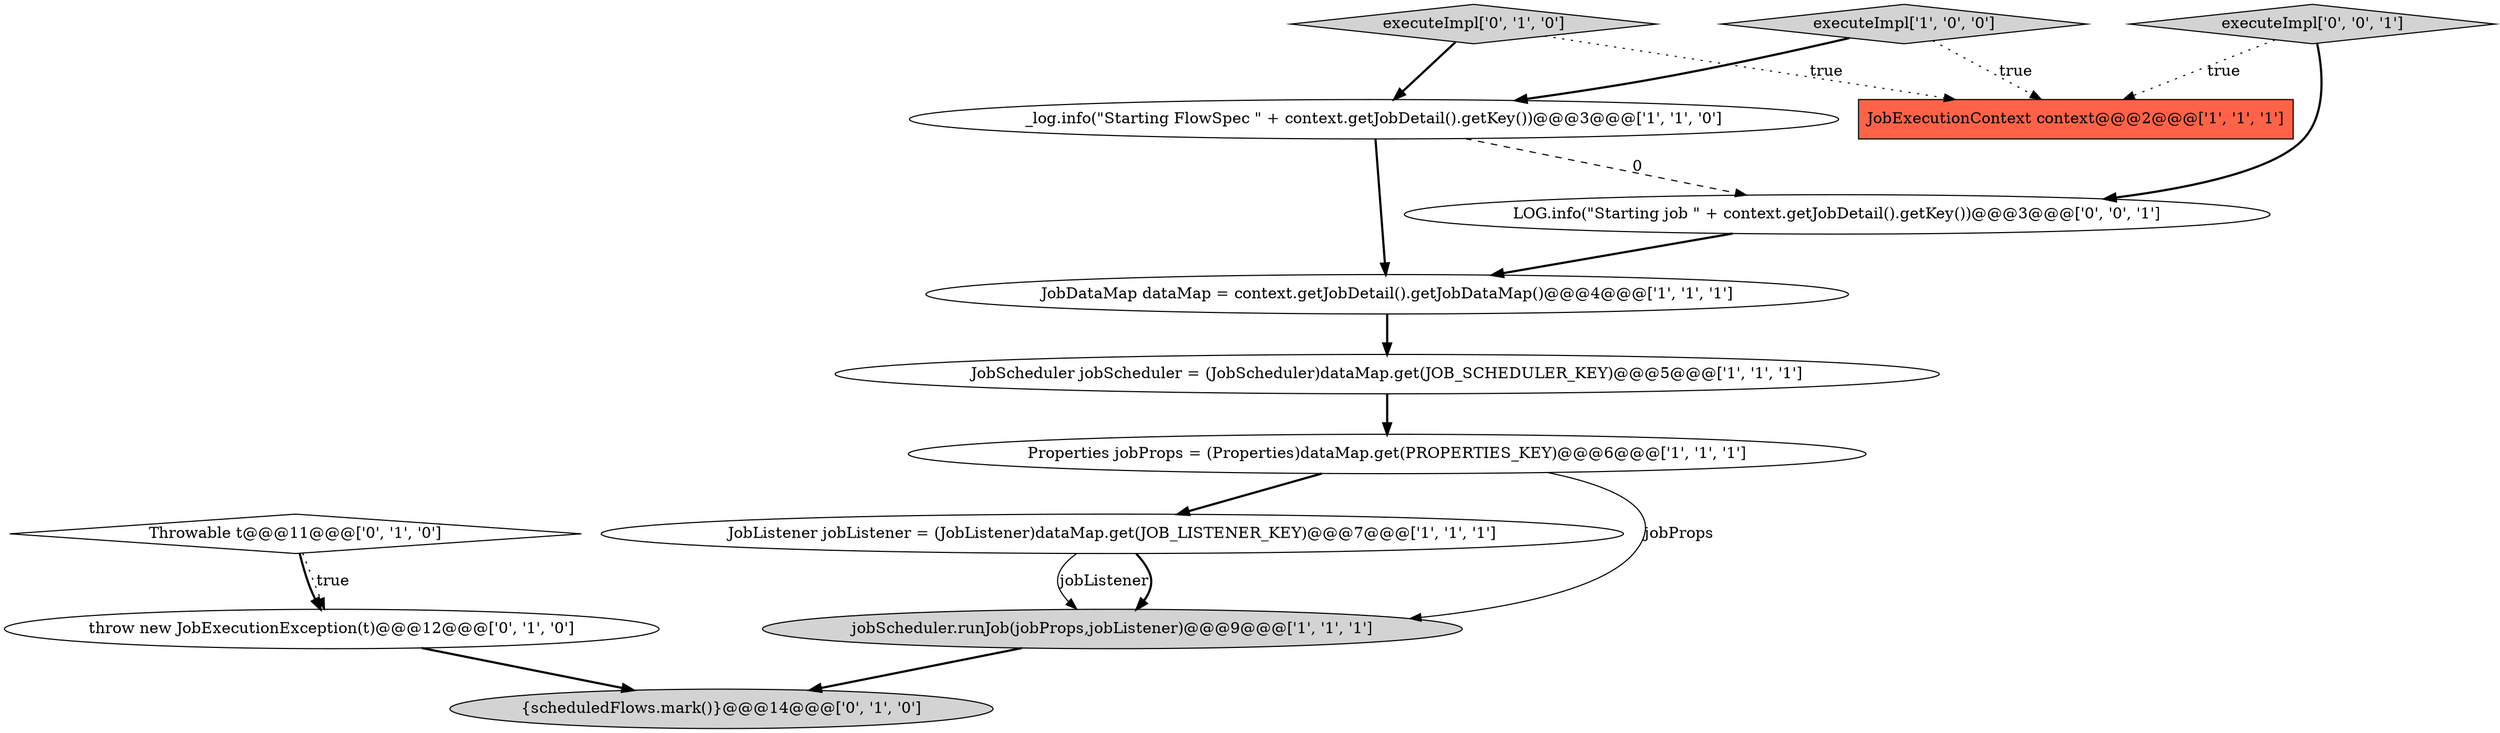digraph {
0 [style = filled, label = "executeImpl['1', '0', '0']", fillcolor = lightgray, shape = diamond image = "AAA0AAABBB1BBB"];
5 [style = filled, label = "Properties jobProps = (Properties)dataMap.get(PROPERTIES_KEY)@@@6@@@['1', '1', '1']", fillcolor = white, shape = ellipse image = "AAA0AAABBB1BBB"];
4 [style = filled, label = "JobScheduler jobScheduler = (JobScheduler)dataMap.get(JOB_SCHEDULER_KEY)@@@5@@@['1', '1', '1']", fillcolor = white, shape = ellipse image = "AAA0AAABBB1BBB"];
9 [style = filled, label = "{scheduledFlows.mark()}@@@14@@@['0', '1', '0']", fillcolor = lightgray, shape = ellipse image = "AAA1AAABBB2BBB"];
10 [style = filled, label = "throw new JobExecutionException(t)@@@12@@@['0', '1', '0']", fillcolor = white, shape = ellipse image = "AAA0AAABBB2BBB"];
13 [style = filled, label = "LOG.info(\"Starting job \" + context.getJobDetail().getKey())@@@3@@@['0', '0', '1']", fillcolor = white, shape = ellipse image = "AAA0AAABBB3BBB"];
12 [style = filled, label = "executeImpl['0', '0', '1']", fillcolor = lightgray, shape = diamond image = "AAA0AAABBB3BBB"];
2 [style = filled, label = "jobScheduler.runJob(jobProps,jobListener)@@@9@@@['1', '1', '1']", fillcolor = lightgray, shape = ellipse image = "AAA0AAABBB1BBB"];
6 [style = filled, label = "_log.info(\"Starting FlowSpec \" + context.getJobDetail().getKey())@@@3@@@['1', '1', '0']", fillcolor = white, shape = ellipse image = "AAA0AAABBB1BBB"];
11 [style = filled, label = "Throwable t@@@11@@@['0', '1', '0']", fillcolor = white, shape = diamond image = "AAA0AAABBB2BBB"];
7 [style = filled, label = "JobDataMap dataMap = context.getJobDetail().getJobDataMap()@@@4@@@['1', '1', '1']", fillcolor = white, shape = ellipse image = "AAA0AAABBB1BBB"];
8 [style = filled, label = "executeImpl['0', '1', '0']", fillcolor = lightgray, shape = diamond image = "AAA0AAABBB2BBB"];
3 [style = filled, label = "JobExecutionContext context@@@2@@@['1', '1', '1']", fillcolor = tomato, shape = box image = "AAA0AAABBB1BBB"];
1 [style = filled, label = "JobListener jobListener = (JobListener)dataMap.get(JOB_LISTENER_KEY)@@@7@@@['1', '1', '1']", fillcolor = white, shape = ellipse image = "AAA0AAABBB1BBB"];
0->6 [style = bold, label=""];
4->5 [style = bold, label=""];
12->13 [style = bold, label=""];
2->9 [style = bold, label=""];
0->3 [style = dotted, label="true"];
8->3 [style = dotted, label="true"];
5->2 [style = solid, label="jobProps"];
11->10 [style = bold, label=""];
1->2 [style = solid, label="jobListener"];
6->7 [style = bold, label=""];
13->7 [style = bold, label=""];
6->13 [style = dashed, label="0"];
7->4 [style = bold, label=""];
8->6 [style = bold, label=""];
11->10 [style = dotted, label="true"];
1->2 [style = bold, label=""];
12->3 [style = dotted, label="true"];
10->9 [style = bold, label=""];
5->1 [style = bold, label=""];
}
